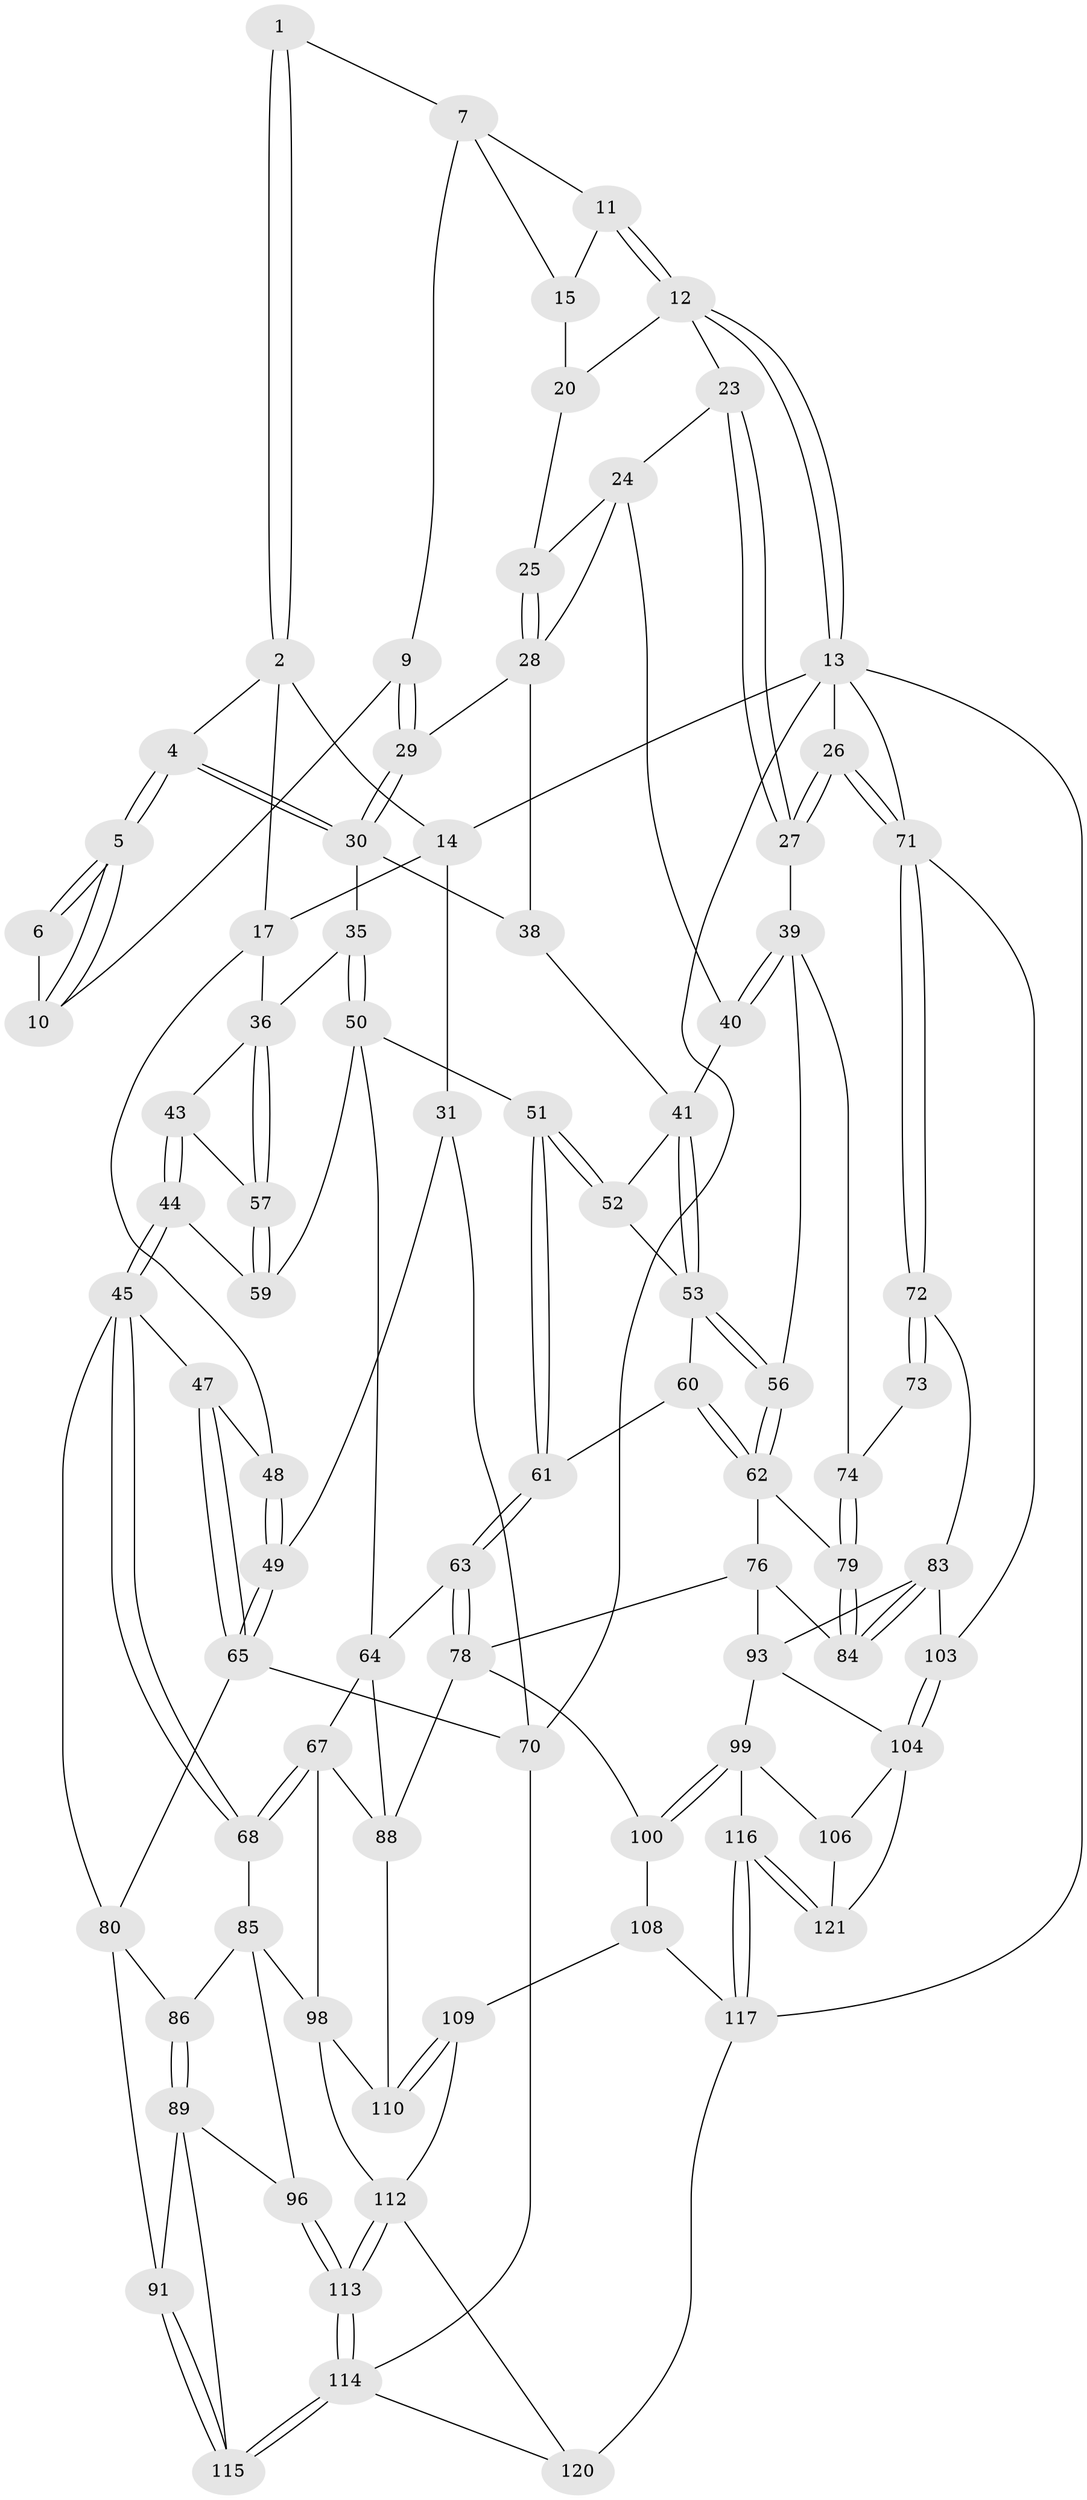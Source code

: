 // Generated by graph-tools (version 1.1) at 2025/24/03/03/25 07:24:35]
// undirected, 86 vertices, 194 edges
graph export_dot {
graph [start="1"]
  node [color=gray90,style=filled];
  1 [pos="+0.5890499635223501+0"];
  2 [pos="+0.3315120713697638+0",super="+3"];
  4 [pos="+0.467269944736201+0.13650167806422495"];
  5 [pos="+0.5026390792344826+0.1152345171339542"];
  6 [pos="+0.5628269282133486+0"];
  7 [pos="+0.7083463901218343+0",super="+8"];
  9 [pos="+0.6445459546955024+0.11544100180037475"];
  10 [pos="+0.6204406064766284+0.10942352885822919"];
  11 [pos="+0.7442959366525574+0"];
  12 [pos="+1+0",super="+21"];
  13 [pos="+1+0",super="+123"];
  14 [pos="+0.19460316787480747+0",super="+19"];
  15 [pos="+0.7873421894997291+0.0378057178738907",super="+16"];
  17 [pos="+0.2857637872389055+0.1968163988801457",super="+18"];
  20 [pos="+0.8884568121449166+0.0798704730048256",super="+22"];
  23 [pos="+0.9357584505818751+0.1956313729425386"];
  24 [pos="+0.8335486463258602+0.1930788660735282",super="+32"];
  25 [pos="+0.7913269145917585+0.16450299995758702"];
  26 [pos="+1+0.3475665691026689"];
  27 [pos="+1+0.34942901295095374"];
  28 [pos="+0.6987105716237886+0.21575944872725597",super="+33"];
  29 [pos="+0.6558898078774218+0.19812338222615547"];
  30 [pos="+0.5562491324924926+0.27682626182002845",super="+34"];
  31 [pos="+0+0"];
  35 [pos="+0.5499030331256088+0.32266269966508615"];
  36 [pos="+0.4827186853446776+0.3471556421832361",super="+37"];
  38 [pos="+0.7395866744827636+0.31181151692970926"];
  39 [pos="+1+0.35494208650277737",super="+55"];
  40 [pos="+0.8912002414428083+0.34913893974379145"];
  41 [pos="+0.8098501757480744+0.399839007445936",super="+42"];
  43 [pos="+0.33639917210119036+0.43105323366517917"];
  44 [pos="+0.29611839099793436+0.49723887393670096"];
  45 [pos="+0.25109563089942033+0.5160394064755127",super="+46"];
  47 [pos="+0.19750004315087916+0.46645251098276447"];
  48 [pos="+0.11894294188805071+0.3115052060425066"];
  49 [pos="+0+0.33942322091605215"];
  50 [pos="+0.6138736803286226+0.43221918892741873",super="+58"];
  51 [pos="+0.6277326493247335+0.43899687062638065"];
  52 [pos="+0.7115505519060941+0.3982412268854353"];
  53 [pos="+0.7953060553624366+0.4540386350880561",super="+54"];
  56 [pos="+0.8378589119166275+0.5244515078851775"];
  57 [pos="+0.4661192165892848+0.3966155351537207"];
  59 [pos="+0.45047206640405557+0.5042525093381671"];
  60 [pos="+0.68176268683803+0.5512849071199936"];
  61 [pos="+0.6810901339871216+0.5510704285033424"];
  62 [pos="+0.7288481419017819+0.5750876455073478",super="+75"];
  63 [pos="+0.6005079836554861+0.601941667350313"];
  64 [pos="+0.5049893370927572+0.599729892810579",super="+66"];
  65 [pos="+0+0.6829028495201668",super="+69"];
  67 [pos="+0.31316144050347106+0.6502882866413457",super="+97"];
  68 [pos="+0.28760036543327333+0.6354219822359886"];
  70 [pos="+0+1"];
  71 [pos="+1+0.8312132162892675",super="+102"];
  72 [pos="+1+0.7397264139747493",super="+82"];
  73 [pos="+0.9096597163806401+0.5731279986080247"];
  74 [pos="+0.9057452684642873+0.5616636274761725"];
  76 [pos="+0.7312923935934903+0.6772118704093802",super="+77"];
  78 [pos="+0.6310017136645307+0.6907994429339407",super="+87"];
  79 [pos="+0.8345121159641996+0.650955879939788"];
  80 [pos="+0.07395654183992911+0.6664234328801814",super="+81"];
  83 [pos="+0.8626608290408884+0.7465367924838878",super="+92"];
  84 [pos="+0.8254979508515734+0.7016918471970213"];
  85 [pos="+0.279837522722894+0.6446404893666038",super="+95"];
  86 [pos="+0.19170097629637242+0.6989281425958799"];
  88 [pos="+0.44654446608423054+0.7203879689139832",super="+101"];
  89 [pos="+0.1660793806992593+0.8045456536355606",super="+90"];
  91 [pos="+0+0.7383944967860433"];
  93 [pos="+0.7953163533428809+0.7800905595915004",super="+94"];
  96 [pos="+0.17670805173344+0.8103649863964738"];
  98 [pos="+0.2652546717283899+0.8100115938175291",super="+111"];
  99 [pos="+0.6569932290061301+0.8650881649348677",super="+107"];
  100 [pos="+0.6223030586095665+0.8533738198122339"];
  103 [pos="+0.893252198998016+0.8931121926511804"];
  104 [pos="+0.8931659157132639+0.8931147835786318",super="+105"];
  106 [pos="+0.6783711959779143+0.8707671506607"];
  108 [pos="+0.5311638290167465+0.9011013481229637"];
  109 [pos="+0.4658731466545213+0.9037159986812495"];
  110 [pos="+0.41660218673475974+0.8289735078120937"];
  112 [pos="+0.2965537610691453+0.9423228127529183",super="+119"];
  113 [pos="+0.22871228324087098+1"];
  114 [pos="+0.18936887686566772+1",super="+122"];
  115 [pos="+0.1683494122187954+1"];
  116 [pos="+0.6745572050524067+1"];
  117 [pos="+0.6709183367096156+1",super="+118"];
  120 [pos="+0.5169491900213632+1"];
  121 [pos="+0.8008951964310524+0.9204463503135955"];
  1 -- 2;
  1 -- 2;
  1 -- 7;
  2 -- 14;
  2 -- 17;
  2 -- 4;
  4 -- 5;
  4 -- 5;
  4 -- 30;
  4 -- 30;
  5 -- 6;
  5 -- 6;
  5 -- 10;
  5 -- 10;
  6 -- 10;
  7 -- 11;
  7 -- 9;
  7 -- 15;
  9 -- 10;
  9 -- 29;
  9 -- 29;
  11 -- 12;
  11 -- 12;
  11 -- 15;
  12 -- 13;
  12 -- 13;
  12 -- 20;
  12 -- 23;
  13 -- 14;
  13 -- 26;
  13 -- 117;
  13 -- 70;
  13 -- 71;
  14 -- 31 [weight=2];
  14 -- 17;
  15 -- 20 [weight=2];
  17 -- 48;
  17 -- 36;
  20 -- 25;
  23 -- 24;
  23 -- 27;
  23 -- 27;
  24 -- 25;
  24 -- 40;
  24 -- 28;
  25 -- 28;
  25 -- 28;
  26 -- 27;
  26 -- 27;
  26 -- 71;
  26 -- 71;
  27 -- 39;
  28 -- 29;
  28 -- 38;
  29 -- 30;
  29 -- 30;
  30 -- 38;
  30 -- 35;
  31 -- 49;
  31 -- 70;
  35 -- 36;
  35 -- 50;
  35 -- 50;
  36 -- 57;
  36 -- 57;
  36 -- 43;
  38 -- 41;
  39 -- 40;
  39 -- 40;
  39 -- 56;
  39 -- 74;
  40 -- 41;
  41 -- 53;
  41 -- 53;
  41 -- 52;
  43 -- 44;
  43 -- 44;
  43 -- 57;
  44 -- 45;
  44 -- 45;
  44 -- 59;
  45 -- 68;
  45 -- 68;
  45 -- 80;
  45 -- 47;
  47 -- 48;
  47 -- 65;
  47 -- 65;
  48 -- 49;
  48 -- 49;
  49 -- 65;
  49 -- 65;
  50 -- 51;
  50 -- 64;
  50 -- 59;
  51 -- 52;
  51 -- 52;
  51 -- 61;
  51 -- 61;
  52 -- 53;
  53 -- 56;
  53 -- 56;
  53 -- 60;
  56 -- 62;
  56 -- 62;
  57 -- 59;
  57 -- 59;
  60 -- 61;
  60 -- 62;
  60 -- 62;
  61 -- 63;
  61 -- 63;
  62 -- 76;
  62 -- 79;
  63 -- 64;
  63 -- 78;
  63 -- 78;
  64 -- 67;
  64 -- 88;
  65 -- 80;
  65 -- 70;
  67 -- 68;
  67 -- 68;
  67 -- 98;
  67 -- 88;
  68 -- 85;
  70 -- 114;
  71 -- 72;
  71 -- 72;
  71 -- 103;
  72 -- 73 [weight=2];
  72 -- 73;
  72 -- 83;
  73 -- 74;
  74 -- 79;
  74 -- 79;
  76 -- 84;
  76 -- 93;
  76 -- 78;
  78 -- 88;
  78 -- 100;
  79 -- 84;
  79 -- 84;
  80 -- 86;
  80 -- 91;
  83 -- 84;
  83 -- 84;
  83 -- 93;
  83 -- 103;
  85 -- 86;
  85 -- 96;
  85 -- 98;
  86 -- 89;
  86 -- 89;
  88 -- 110;
  89 -- 96;
  89 -- 91;
  89 -- 115;
  91 -- 115;
  91 -- 115;
  93 -- 99;
  93 -- 104;
  96 -- 113;
  96 -- 113;
  98 -- 112;
  98 -- 110;
  99 -- 100;
  99 -- 100;
  99 -- 106;
  99 -- 116;
  100 -- 108;
  103 -- 104;
  103 -- 104;
  104 -- 121;
  104 -- 106;
  106 -- 121;
  108 -- 109;
  108 -- 117;
  109 -- 110;
  109 -- 110;
  109 -- 112;
  112 -- 113;
  112 -- 113;
  112 -- 120;
  113 -- 114;
  113 -- 114;
  114 -- 115;
  114 -- 115;
  114 -- 120;
  116 -- 117;
  116 -- 117;
  116 -- 121;
  116 -- 121;
  117 -- 120;
}
